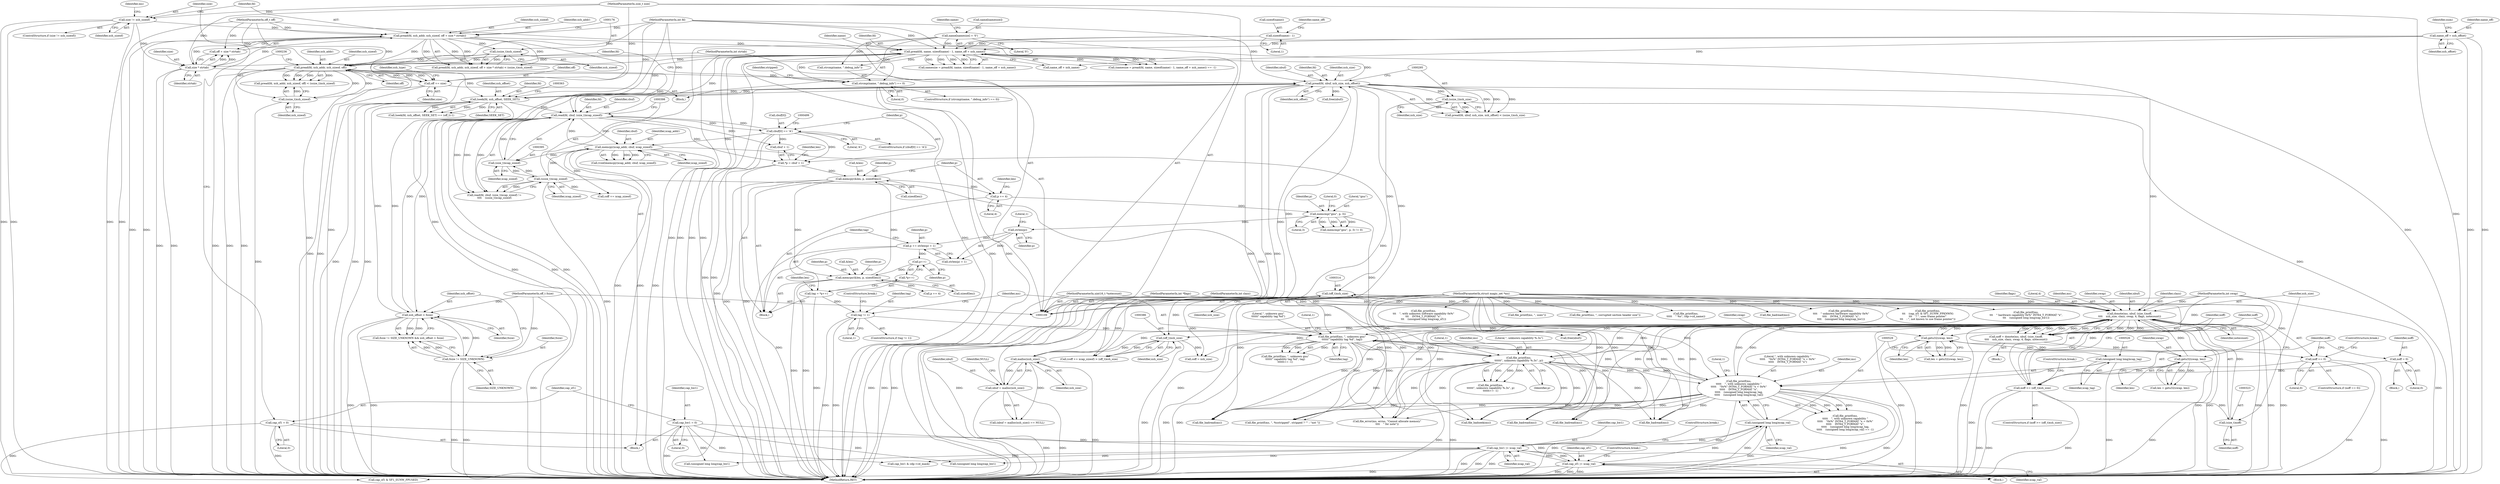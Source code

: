 digraph "0_file_ce90e05774dd77d86cfc8dfa6da57b32816841c4_5@API" {
"1000220" [label="(Call,strcmp(name, \".debug_info\") == 0)"];
"1000214" [label="(Call,name[namesize] = '\0')"];
"1000196" [label="(Call,pread(fd, name, sizeof(name) - 1, name_off + xsh_name))"];
"1000289" [label="(Call,pread(fd, nbuf, xsh_size, xsh_offset))"];
"1000230" [label="(Call,pread(fd, xsh_addr, xsh_sizeof, off))"];
"1000113" [label="(MethodParameterIn,int fd)"];
"1000166" [label="(Call,pread(fd, xsh_addr, xsh_sizeof, off + size * strtab))"];
"1000148" [label="(Call,size != xsh_sizeof)"];
"1000116" [label="(MethodParameterIn,size_t size)"];
"1000114" [label="(MethodParameterIn,off_t off)"];
"1000172" [label="(Call,size * strtab)"];
"1000119" [label="(MethodParameterIn,int strtab)"];
"1000235" [label="(Call,(ssize_t)xsh_sizeof)"];
"1000175" [label="(Call,(ssize_t)xsh_sizeof)"];
"1000244" [label="(Call,off += size)"];
"1000274" [label="(Call,nbuf = malloc(xsh_size))"];
"1000276" [label="(Call,malloc(xsh_size))"];
"1000313" [label="(Call,(off_t)xsh_size)"];
"1000294" [label="(Call,(ssize_t)xsh_size)"];
"1000319" [label="(Call,donote(ms, nbuf, (size_t)noff,\n\t\t\t\t    xsh_size, clazz, swap, 4, flags, notecount))"];
"1000487" [label="(Call,file_printf(ms, \", unknown gnu\"\n\t\t\t\t\t\t\" capability tag %d\", tag))"];
"1000445" [label="(Call,file_printf(ms,\n\t\t\t\t\t\t\", unknown capability %.3s\", p))"];
"1000522" [label="(Call,file_printf(ms,\n\t\t\t\t\t    \", with unknown capability \"\n\t\t\t\t\t    \"0x%\" INT64_T_FORMAT \"x = 0x%\"\n\t\t\t\t\t    INT64_T_FORMAT \"x\",\n\t\t\t\t\t    (unsigned long long)xcap_tag,\n\t\t\t\t\t    (unsigned long long)xcap_val))"];
"1000110" [label="(MethodParameterIn,struct magic_set *ms)"];
"1000525" [label="(Call,(unsigned long long)xcap_tag)"];
"1000528" [label="(Call,(unsigned long long)xcap_val)"];
"1000510" [label="(Call,cap_hw1 |= xcap_val)"];
"1000138" [label="(Call,cap_hw1 = 0)"];
"1000515" [label="(Call,cap_sf1 |= xcap_val)"];
"1000142" [label="(Call,cap_sf1 = 0)"];
"1000437" [label="(Call,memcmp(\"gnu\", p, 3))"];
"1000427" [label="(Call,p += 4)"];
"1000421" [label="(Call,memcpy(&len, p, sizeof(len)))"];
"1000466" [label="(Call,memcpy(&len, p, sizeof(len)))"];
"1000464" [label="(Call,p++)"];
"1000455" [label="(Call,p += strlen(p) + 1)"];
"1000458" [label="(Call,strlen(p))"];
"1000414" [label="(Call,*p = cbuf + 1)"];
"1000407" [label="(Call,cbuf[0] == 'A')"];
"1000391" [label="(Call,read(fd, cbuf, (size_t)xcap_sizeof))"];
"1000358" [label="(Call,lseek(fd, xsh_offset, SEEK_SET))"];
"1000262" [label="(Call,xsh_offset > fsize)"];
"1000259" [label="(Call,fsize != SIZE_UNKNOWN)"];
"1000117" [label="(MethodParameterIn,off_t fsize)"];
"1000500" [label="(Call,memcpy(xcap_addr, cbuf, xcap_sizeof))"];
"1000397" [label="(Call,(ssize_t)xcap_sizeof)"];
"1000394" [label="(Call,(size_t)xcap_sizeof)"];
"1000481" [label="(Call,tag != 1)"];
"1000461" [label="(Call,tag = *p++)"];
"1000322" [label="(Call,(size_t)noff)"];
"1000311" [label="(Call,noff >= (off_t)xsh_size)"];
"1000332" [label="(Call,noff == 0)"];
"1000317" [label="(Call,noff = donote(ms, nbuf, (size_t)noff,\n\t\t\t\t    xsh_size, clazz, swap, 4, flags, notecount))"];
"1000305" [label="(Call,noff = 0)"];
"1000111" [label="(MethodParameterIn,int clazz)"];
"1000477" [label="(Call,getu32(swap, len))"];
"1000432" [label="(Call,getu32(swap, len))"];
"1000112" [label="(MethodParameterIn,int swap)"];
"1000120" [label="(MethodParameterIn,int *flags)"];
"1000121" [label="(MethodParameterIn,uint16_t *notecount)"];
"1000385" [label="(Call,(off_t)xsh_size)"];
"1000199" [label="(Call,sizeof(name) - 1)"];
"1000184" [label="(Call,name_off = xsh_offset)"];
"1000326" [label="(Identifier,clazz)"];
"1000667" [label="(Call,cap_sf1 & SF1_SUNW_FPUSED)"];
"1000274" [label="(Call,nbuf = malloc(xsh_size))"];
"1000382" [label="(Call,coff += xcap_sizeof)"];
"1000391" [label="(Call,read(fd, cbuf, (size_t)xcap_sizeof))"];
"1000482" [label="(Identifier,tag)"];
"1000117" [label="(MethodParameterIn,off_t fsize)"];
"1000401" [label="(Call,file_badread(ms))"];
"1000515" [label="(Call,cap_sf1 |= xcap_val)"];
"1000477" [label="(Call,getu32(swap, len))"];
"1000199" [label="(Call,sizeof(name) - 1)"];
"1000235" [label="(Call,(ssize_t)xsh_sizeof)"];
"1000464" [label="(Call,p++)"];
"1000469" [label="(Identifier,p)"];
"1000114" [label="(MethodParameterIn,off_t off)"];
"1000197" [label="(Identifier,fd)"];
"1000288" [label="(Call,pread(fd, nbuf, xsh_size, xsh_offset) < (ssize_t)xsh_size)"];
"1000298" [label="(Call,file_badread(ms))"];
"1000120" [label="(MethodParameterIn,int *flags)"];
"1000590" [label="(Call,file_printf(ms, \", uses\"))"];
"1000475" [label="(Call,len = getu32(swap, len))"];
"1000506" [label="(Block,)"];
"1000293" [label="(Identifier,xsh_offset)"];
"1000230" [label="(Call,pread(fd, xsh_addr, xsh_sizeof, off))"];
"1000500" [label="(Call,memcpy(xcap_addr, cbuf, xcap_sizeof))"];
"1000191" [label="(Block,)"];
"1000528" [label="(Call,(unsigned long long)xcap_val)"];
"1000487" [label="(Call,file_printf(ms, \", unknown gnu\"\n\t\t\t\t\t\t\" capability tag %d\", tag))"];
"1000492" [label="(Literal,1)"];
"1000470" [label="(Call,sizeof(len))"];
"1000175" [label="(Call,(ssize_t)xsh_sizeof)"];
"1000532" [label="(Literal,1)"];
"1000313" [label="(Call,(off_t)xsh_size)"];
"1000336" [label="(Call,free(nbuf))"];
"1000218" [label="(Literal,'\0')"];
"1000415" [label="(Identifier,p)"];
"1000360" [label="(Identifier,xsh_offset)"];
"1000330" [label="(Identifier,notecount)"];
"1000444" [label="(Call,file_printf(ms,\n\t\t\t\t\t\t\", unknown capability %.3s\", p)\n\t\t\t\t\t\t== -1)"];
"1000139" [label="(Identifier,cap_hw1)"];
"1000122" [label="(Block,)"];
"1000154" [label="(Call,file_printf(ms, \", corrupted section header size\"))"];
"1000436" [label="(Call,memcmp(\"gnu\", p, 3) != 0)"];
"1000309" [label="(Block,)"];
"1000517" [label="(Identifier,xcap_val)"];
"1000188" [label="(Identifier,num)"];
"1000290" [label="(Identifier,fd)"];
"1000615" [label="(Call,file_printf(ms,\n\t\t\t\t\t    \" %s\", cdp->cd_name))"];
"1000361" [label="(Identifier,SEEK_SET)"];
"1000433" [label="(Identifier,swap)"];
"1000116" [label="(MethodParameterIn,size_t size)"];
"1000226" [label="(Identifier,stripped)"];
"1000307" [label="(Literal,0)"];
"1000466" [label="(Call,memcpy(&len, p, sizeof(len)))"];
"1000479" [label="(Identifier,len)"];
"1000437" [label="(Call,memcmp(\"gnu\", p, 3))"];
"1000277" [label="(Identifier,xsh_size)"];
"1000530" [label="(Identifier,xcap_val)"];
"1000502" [label="(Identifier,cbuf)"];
"1000455" [label="(Call,p += strlen(p) + 1)"];
"1000513" [label="(ControlStructure,break;)"];
"1000204" [label="(Identifier,name_off)"];
"1000359" [label="(Identifier,fd)"];
"1000179" [label="(Call,file_badread(ms))"];
"1000461" [label="(Call,tag = *p++)"];
"1000421" [label="(Call,memcpy(&len, p, sizeof(len)))"];
"1000232" [label="(Identifier,xsh_addr)"];
"1000478" [label="(Identifier,swap)"];
"1000498" [label="(Call,(void)memcpy(xcap_addr, cbuf, xcap_sizeof))"];
"1000144" [label="(Literal,0)"];
"1000275" [label="(Identifier,nbuf)"];
"1000174" [label="(Identifier,strtab)"];
"1000640" [label="(Call,(unsigned long long)cap_hw1)"];
"1000311" [label="(Call,noff >= (off_t)xsh_size)"];
"1000319" [label="(Call,donote(ms, nbuf, (size_t)noff,\n\t\t\t\t    xsh_size, clazz, swap, 4, flags, notecount))"];
"1000422" [label="(Call,&len)"];
"1000173" [label="(Identifier,size)"];
"1000432" [label="(Call,getu32(swap, len))"];
"1000428" [label="(Identifier,p)"];
"1000637" [label="(Call,file_printf(ms,\n\t\t\t\t    \" unknown hardware capability 0x%\"\n\t\t\t\t    INT64_T_FORMAT \"x\",\n\t\t\t\t    (unsigned long long)cap_hw1))"];
"1000147" [label="(ControlStructure,if (size != xsh_sizeof))"];
"1000541" [label="(Call,coff = xsh_size)"];
"1000322" [label="(Call,(size_t)noff)"];
"1000483" [label="(Literal,1)"];
"1000150" [label="(Identifier,xsh_sizeof)"];
"1000434" [label="(Identifier,len)"];
"1000459" [label="(Identifier,p)"];
"1000112" [label="(MethodParameterIn,int swap)"];
"1000450" [label="(Literal,1)"];
"1000200" [label="(Call,sizeof(name))"];
"1000550" [label="(Call,file_printf(ms, \", %sstripped\", stripped ? \"\" : \"not \"))"];
"1000165" [label="(Call,pread(fd, xsh_addr, xsh_sizeof, off + size * strtab) < (ssize_t)xsh_sizeof)"];
"1000246" [label="(Identifier,size)"];
"1000607" [label="(Call,cap_hw1 & cdp->cd_mask)"];
"1000224" [label="(Literal,0)"];
"1000231" [label="(Identifier,fd)"];
"1000222" [label="(Identifier,name)"];
"1000172" [label="(Call,size * strtab)"];
"1000481" [label="(Call,tag != 1)"];
"1000259" [label="(Call,fsize != SIZE_UNKNOWN)"];
"1000280" [label="(Call,file_error(ms, errno, \"Cannot allocate memory\"\n\t\t\t\t    \" for note\"))"];
"1000234" [label="(Identifier,off)"];
"1000209" [label="(Call,file_badread(ms))"];
"1000329" [label="(Identifier,flags)"];
"1000357" [label="(Call,lseek(fd, xsh_offset, SEEK_SET) == (off_t)-1)"];
"1000393" [label="(Identifier,cbuf)"];
"1000169" [label="(Identifier,xsh_sizeof)"];
"1000143" [label="(Identifier,cap_sf1)"];
"1000521" [label="(Call,file_printf(ms,\n\t\t\t\t\t    \", with unknown capability \"\n\t\t\t\t\t    \"0x%\" INT64_T_FORMAT \"x = 0x%\"\n\t\t\t\t\t    INT64_T_FORMAT \"x\",\n\t\t\t\t\t    (unsigned long long)xcap_tag,\n\t\t\t\t\t    (unsigned long long)xcap_val) == -1)"];
"1000430" [label="(Call,len = getu32(swap, len))"];
"1000448" [label="(Identifier,p)"];
"1000140" [label="(Literal,0)"];
"1000446" [label="(Identifier,ms)"];
"1000292" [label="(Identifier,xsh_size)"];
"1000488" [label="(Identifier,ms)"];
"1000438" [label="(Literal,\"gnu\")"];
"1000324" [label="(Identifier,noff)"];
"1000497" [label="(ControlStructure,break;)"];
"1000385" [label="(Call,(off_t)xsh_size)"];
"1000184" [label="(Call,name_off = xsh_offset)"];
"1000142" [label="(Call,cap_sf1 = 0)"];
"1000312" [label="(Identifier,noff)"];
"1000463" [label="(Call,*p++)"];
"1000439" [label="(Identifier,p)"];
"1000244" [label="(Call,off += size)"];
"1000486" [label="(Call,file_printf(ms, \", unknown gnu\"\n\t\t\t\t\t\t\" capability tag %d\", tag)\n\t\t\t\t\t\t== -1)"];
"1000392" [label="(Identifier,fd)"];
"1000221" [label="(Call,strcmp(name, \".debug_info\"))"];
"1000315" [label="(Identifier,xsh_size)"];
"1000237" [label="(Identifier,xsh_sizeof)"];
"1000332" [label="(Call,noff == 0)"];
"1000264" [label="(Identifier,fsize)"];
"1000110" [label="(MethodParameterIn,struct magic_set *ms)"];
"1000425" [label="(Call,sizeof(len))"];
"1000166" [label="(Call,pread(fd, xsh_addr, xsh_sizeof, off + size * strtab))"];
"1000325" [label="(Identifier,xsh_size)"];
"1000270" [label="(Block,)"];
"1000113" [label="(MethodParameterIn,int fd)"];
"1000396" [label="(Identifier,xcap_sizeof)"];
"1000193" [label="(Call,(namesize = pread(fd, name, sizeof(name) - 1, name_off + xsh_name)) == -1)"];
"1000276" [label="(Call,malloc(xsh_size))"];
"1000328" [label="(Literal,4)"];
"1000300" [label="(Call,free(nbuf))"];
"1000511" [label="(Identifier,cap_hw1)"];
"1000431" [label="(Identifier,len)"];
"1000516" [label="(Identifier,cap_sf1)"];
"1000407" [label="(Call,cbuf[0] == 'A')"];
"1000411" [label="(Literal,'A')"];
"1000408" [label="(Call,cbuf[0])"];
"1000387" [label="(Identifier,xsh_size)"];
"1000186" [label="(Identifier,xsh_offset)"];
"1000320" [label="(Identifier,ms)"];
"1000457" [label="(Call,strlen(p) + 1)"];
"1000406" [label="(ControlStructure,if (cbuf[0] == 'A'))"];
"1000263" [label="(Identifier,xsh_offset)"];
"1000510" [label="(Call,cap_hw1 |= xcap_val)"];
"1000489" [label="(Literal,\", unknown gnu\"\n\t\t\t\t\t\t\" capability tag %d\")"];
"1000294" [label="(Call,(ssize_t)xsh_size)"];
"1000335" [label="(ControlStructure,break;)"];
"1000198" [label="(Identifier,name)"];
"1000239" [label="(Call,file_badread(ms))"];
"1000310" [label="(ControlStructure,if (noff >= (off_t)xsh_size))"];
"1000334" [label="(Literal,0)"];
"1000317" [label="(Call,noff = donote(ms, nbuf, (size_t)noff,\n\t\t\t\t    xsh_size, clazz, swap, 4, flags, notecount))"];
"1000673" [label="(Call,file_printf(ms,\n\t\t\t    (cap_sf1 & SF1_SUNW_FPKNWN)\n\t\t\t    ? \", uses frame pointer\"\n\t\t\t    : \", not known to use frame pointer\"))"];
"1000214" [label="(Call,name[namesize] = '\0')"];
"1000501" [label="(Identifier,xcap_addr)"];
"1000185" [label="(Identifier,name_off)"];
"1000203" [label="(Call,name_off + xsh_name)"];
"1000177" [label="(Identifier,xsh_sizeof)"];
"1000233" [label="(Identifier,xsh_sizeof)"];
"1000296" [label="(Identifier,xsh_size)"];
"1000706" [label="(MethodReturn,RET)"];
"1000155" [label="(Identifier,ms)"];
"1000462" [label="(Identifier,tag)"];
"1000423" [label="(Identifier,len)"];
"1000397" [label="(Call,(ssize_t)xcap_sizeof)"];
"1000248" [label="(Identifier,xsh_type)"];
"1000429" [label="(Literal,4)"];
"1000460" [label="(Literal,1)"];
"1000316" [label="(ControlStructure,break;)"];
"1000202" [label="(Literal,1)"];
"1000468" [label="(Identifier,len)"];
"1000399" [label="(Identifier,xcap_sizeof)"];
"1000305" [label="(Call,noff = 0)"];
"1000327" [label="(Identifier,swap)"];
"1000503" [label="(Identifier,xcap_sizeof)"];
"1000456" [label="(Identifier,p)"];
"1000111" [label="(MethodParameterIn,int clazz)"];
"1000220" [label="(Call,strcmp(name, \".debug_info\") == 0)"];
"1000138" [label="(Call,cap_hw1 = 0)"];
"1000219" [label="(ControlStructure,if (strcmp(name, \".debug_info\") == 0))"];
"1000652" [label="(Call,file_printf(ms,\n\t\t\t    \" hardware capability 0x%\" INT64_T_FORMAT \"x\",\n\t\t\t    (unsigned long long)cap_hw1))"];
"1000655" [label="(Call,(unsigned long long)cap_hw1)"];
"1000170" [label="(Call,off + size * strtab)"];
"1000394" [label="(Call,(size_t)xcap_sizeof)"];
"1000291" [label="(Identifier,nbuf)"];
"1000465" [label="(Identifier,p)"];
"1000278" [label="(Identifier,NULL)"];
"1000167" [label="(Identifier,fd)"];
"1000333" [label="(Identifier,noff)"];
"1000447" [label="(Literal,\", unknown capability %.3s\")"];
"1000525" [label="(Call,(unsigned long long)xcap_tag)"];
"1000194" [label="(Call,namesize = pread(fd, name, sizeof(name) - 1, name_off + xsh_name))"];
"1000196" [label="(Call,pread(fd, name, sizeof(name) - 1, name_off + xsh_name))"];
"1000693" [label="(Call,file_printf(ms,\n\t\t\t    \", with unknown software capability 0x%\"\n\t\t\t    INT64_T_FORMAT \"x\",\n\t\t\t    (unsigned long long)cap_sf1))"];
"1000119" [label="(MethodParameterIn,int strtab)"];
"1000512" [label="(Identifier,xcap_val)"];
"1000440" [label="(Literal,3)"];
"1000258" [label="(Call,fsize != SIZE_UNKNOWN && xsh_offset > fsize)"];
"1000527" [label="(Identifier,xcap_tag)"];
"1000480" [label="(ControlStructure,if (tag != 1))"];
"1000424" [label="(Identifier,p)"];
"1000427" [label="(Call,p += 4)"];
"1000260" [label="(Identifier,fsize)"];
"1000262" [label="(Call,xsh_offset > fsize)"];
"1000168" [label="(Identifier,xsh_addr)"];
"1000522" [label="(Call,file_printf(ms,\n\t\t\t\t\t    \", with unknown capability \"\n\t\t\t\t\t    \"0x%\" INT64_T_FORMAT \"x = 0x%\"\n\t\t\t\t\t    INT64_T_FORMAT \"x\",\n\t\t\t\t\t    (unsigned long long)xcap_tag,\n\t\t\t\t\t    (unsigned long long)xcap_val))"];
"1000441" [label="(Literal,0)"];
"1000390" [label="(Call,read(fd, cbuf, (size_t)xcap_sizeof) !=\n\t\t\t\t    (ssize_t)xcap_sizeof)"];
"1000318" [label="(Identifier,noff)"];
"1000306" [label="(Identifier,noff)"];
"1000367" [label="(Call,file_badseek(ms))"];
"1000149" [label="(Identifier,size)"];
"1000524" [label="(Literal,\", with unknown capability \"\n\t\t\t\t\t    \"0x%\" INT64_T_FORMAT \"x = 0x%\"\n\t\t\t\t\t    INT64_T_FORMAT \"x\")"];
"1000467" [label="(Call,&len)"];
"1000273" [label="(Call,(nbuf = malloc(xsh_size)) == NULL)"];
"1000289" [label="(Call,pread(fd, nbuf, xsh_size, xsh_offset))"];
"1000358" [label="(Call,lseek(fd, xsh_offset, SEEK_SET))"];
"1000445" [label="(Call,file_printf(ms,\n\t\t\t\t\t\t\", unknown capability %.3s\", p))"];
"1000458" [label="(Call,strlen(p))"];
"1000414" [label="(Call,*p = cbuf + 1)"];
"1000472" [label="(Call,p += 4)"];
"1000321" [label="(Identifier,nbuf)"];
"1000261" [label="(Identifier,SIZE_UNKNOWN)"];
"1000245" [label="(Identifier,off)"];
"1000381" [label="(Call,(coff += xcap_sizeof) > (off_t)xsh_size)"];
"1000518" [label="(ControlStructure,break;)"];
"1000148" [label="(Call,size != xsh_sizeof)"];
"1000523" [label="(Identifier,ms)"];
"1000331" [label="(ControlStructure,if (noff == 0))"];
"1000473" [label="(Identifier,p)"];
"1000412" [label="(Block,)"];
"1000416" [label="(Call,cbuf + 1)"];
"1000215" [label="(Call,name[namesize])"];
"1000229" [label="(Call,pread(fd, xsh_addr, xsh_sizeof, off) < (ssize_t)xsh_sizeof)"];
"1000490" [label="(Identifier,tag)"];
"1000121" [label="(MethodParameterIn,uint16_t *notecount)"];
"1000220" -> "1000219"  [label="AST: "];
"1000220" -> "1000224"  [label="CFG: "];
"1000221" -> "1000220"  [label="AST: "];
"1000224" -> "1000220"  [label="AST: "];
"1000226" -> "1000220"  [label="CFG: "];
"1000231" -> "1000220"  [label="CFG: "];
"1000220" -> "1000706"  [label="DDG: "];
"1000220" -> "1000706"  [label="DDG: "];
"1000214" -> "1000220"  [label="DDG: "];
"1000196" -> "1000220"  [label="DDG: "];
"1000214" -> "1000191"  [label="AST: "];
"1000214" -> "1000218"  [label="CFG: "];
"1000215" -> "1000214"  [label="AST: "];
"1000218" -> "1000214"  [label="AST: "];
"1000222" -> "1000214"  [label="CFG: "];
"1000214" -> "1000706"  [label="DDG: "];
"1000214" -> "1000196"  [label="DDG: "];
"1000214" -> "1000221"  [label="DDG: "];
"1000196" -> "1000194"  [label="AST: "];
"1000196" -> "1000203"  [label="CFG: "];
"1000197" -> "1000196"  [label="AST: "];
"1000198" -> "1000196"  [label="AST: "];
"1000199" -> "1000196"  [label="AST: "];
"1000203" -> "1000196"  [label="AST: "];
"1000194" -> "1000196"  [label="CFG: "];
"1000196" -> "1000706"  [label="DDG: "];
"1000196" -> "1000706"  [label="DDG: "];
"1000196" -> "1000706"  [label="DDG: "];
"1000196" -> "1000706"  [label="DDG: "];
"1000196" -> "1000193"  [label="DDG: "];
"1000196" -> "1000193"  [label="DDG: "];
"1000196" -> "1000193"  [label="DDG: "];
"1000196" -> "1000193"  [label="DDG: "];
"1000196" -> "1000194"  [label="DDG: "];
"1000196" -> "1000194"  [label="DDG: "];
"1000196" -> "1000194"  [label="DDG: "];
"1000196" -> "1000194"  [label="DDG: "];
"1000289" -> "1000196"  [label="DDG: "];
"1000391" -> "1000196"  [label="DDG: "];
"1000166" -> "1000196"  [label="DDG: "];
"1000230" -> "1000196"  [label="DDG: "];
"1000358" -> "1000196"  [label="DDG: "];
"1000113" -> "1000196"  [label="DDG: "];
"1000199" -> "1000196"  [label="DDG: "];
"1000184" -> "1000196"  [label="DDG: "];
"1000196" -> "1000221"  [label="DDG: "];
"1000196" -> "1000230"  [label="DDG: "];
"1000289" -> "1000288"  [label="AST: "];
"1000289" -> "1000293"  [label="CFG: "];
"1000290" -> "1000289"  [label="AST: "];
"1000291" -> "1000289"  [label="AST: "];
"1000292" -> "1000289"  [label="AST: "];
"1000293" -> "1000289"  [label="AST: "];
"1000295" -> "1000289"  [label="CFG: "];
"1000289" -> "1000706"  [label="DDG: "];
"1000289" -> "1000706"  [label="DDG: "];
"1000289" -> "1000706"  [label="DDG: "];
"1000289" -> "1000262"  [label="DDG: "];
"1000289" -> "1000288"  [label="DDG: "];
"1000289" -> "1000288"  [label="DDG: "];
"1000289" -> "1000288"  [label="DDG: "];
"1000289" -> "1000288"  [label="DDG: "];
"1000230" -> "1000289"  [label="DDG: "];
"1000113" -> "1000289"  [label="DDG: "];
"1000274" -> "1000289"  [label="DDG: "];
"1000276" -> "1000289"  [label="DDG: "];
"1000262" -> "1000289"  [label="DDG: "];
"1000358" -> "1000289"  [label="DDG: "];
"1000289" -> "1000294"  [label="DDG: "];
"1000289" -> "1000300"  [label="DDG: "];
"1000289" -> "1000319"  [label="DDG: "];
"1000289" -> "1000336"  [label="DDG: "];
"1000289" -> "1000358"  [label="DDG: "];
"1000230" -> "1000229"  [label="AST: "];
"1000230" -> "1000234"  [label="CFG: "];
"1000231" -> "1000230"  [label="AST: "];
"1000232" -> "1000230"  [label="AST: "];
"1000233" -> "1000230"  [label="AST: "];
"1000234" -> "1000230"  [label="AST: "];
"1000236" -> "1000230"  [label="CFG: "];
"1000230" -> "1000706"  [label="DDG: "];
"1000230" -> "1000706"  [label="DDG: "];
"1000230" -> "1000706"  [label="DDG: "];
"1000230" -> "1000229"  [label="DDG: "];
"1000230" -> "1000229"  [label="DDG: "];
"1000230" -> "1000229"  [label="DDG: "];
"1000230" -> "1000229"  [label="DDG: "];
"1000113" -> "1000230"  [label="DDG: "];
"1000166" -> "1000230"  [label="DDG: "];
"1000235" -> "1000230"  [label="DDG: "];
"1000175" -> "1000230"  [label="DDG: "];
"1000244" -> "1000230"  [label="DDG: "];
"1000114" -> "1000230"  [label="DDG: "];
"1000230" -> "1000235"  [label="DDG: "];
"1000230" -> "1000244"  [label="DDG: "];
"1000230" -> "1000358"  [label="DDG: "];
"1000230" -> "1000391"  [label="DDG: "];
"1000113" -> "1000109"  [label="AST: "];
"1000113" -> "1000706"  [label="DDG: "];
"1000113" -> "1000166"  [label="DDG: "];
"1000113" -> "1000358"  [label="DDG: "];
"1000113" -> "1000391"  [label="DDG: "];
"1000166" -> "1000165"  [label="AST: "];
"1000166" -> "1000170"  [label="CFG: "];
"1000167" -> "1000166"  [label="AST: "];
"1000168" -> "1000166"  [label="AST: "];
"1000169" -> "1000166"  [label="AST: "];
"1000170" -> "1000166"  [label="AST: "];
"1000176" -> "1000166"  [label="CFG: "];
"1000166" -> "1000706"  [label="DDG: "];
"1000166" -> "1000706"  [label="DDG: "];
"1000166" -> "1000706"  [label="DDG: "];
"1000166" -> "1000165"  [label="DDG: "];
"1000166" -> "1000165"  [label="DDG: "];
"1000166" -> "1000165"  [label="DDG: "];
"1000166" -> "1000165"  [label="DDG: "];
"1000148" -> "1000166"  [label="DDG: "];
"1000114" -> "1000166"  [label="DDG: "];
"1000172" -> "1000166"  [label="DDG: "];
"1000172" -> "1000166"  [label="DDG: "];
"1000166" -> "1000175"  [label="DDG: "];
"1000148" -> "1000147"  [label="AST: "];
"1000148" -> "1000150"  [label="CFG: "];
"1000149" -> "1000148"  [label="AST: "];
"1000150" -> "1000148"  [label="AST: "];
"1000155" -> "1000148"  [label="CFG: "];
"1000167" -> "1000148"  [label="CFG: "];
"1000148" -> "1000706"  [label="DDG: "];
"1000148" -> "1000706"  [label="DDG: "];
"1000148" -> "1000706"  [label="DDG: "];
"1000116" -> "1000148"  [label="DDG: "];
"1000148" -> "1000172"  [label="DDG: "];
"1000116" -> "1000109"  [label="AST: "];
"1000116" -> "1000706"  [label="DDG: "];
"1000116" -> "1000172"  [label="DDG: "];
"1000116" -> "1000244"  [label="DDG: "];
"1000114" -> "1000109"  [label="AST: "];
"1000114" -> "1000706"  [label="DDG: "];
"1000114" -> "1000170"  [label="DDG: "];
"1000114" -> "1000244"  [label="DDG: "];
"1000172" -> "1000170"  [label="AST: "];
"1000172" -> "1000174"  [label="CFG: "];
"1000173" -> "1000172"  [label="AST: "];
"1000174" -> "1000172"  [label="AST: "];
"1000170" -> "1000172"  [label="CFG: "];
"1000172" -> "1000706"  [label="DDG: "];
"1000172" -> "1000706"  [label="DDG: "];
"1000172" -> "1000170"  [label="DDG: "];
"1000172" -> "1000170"  [label="DDG: "];
"1000119" -> "1000172"  [label="DDG: "];
"1000172" -> "1000244"  [label="DDG: "];
"1000119" -> "1000109"  [label="AST: "];
"1000119" -> "1000706"  [label="DDG: "];
"1000235" -> "1000229"  [label="AST: "];
"1000235" -> "1000237"  [label="CFG: "];
"1000236" -> "1000235"  [label="AST: "];
"1000237" -> "1000235"  [label="AST: "];
"1000229" -> "1000235"  [label="CFG: "];
"1000235" -> "1000706"  [label="DDG: "];
"1000235" -> "1000229"  [label="DDG: "];
"1000175" -> "1000165"  [label="AST: "];
"1000175" -> "1000177"  [label="CFG: "];
"1000176" -> "1000175"  [label="AST: "];
"1000177" -> "1000175"  [label="AST: "];
"1000165" -> "1000175"  [label="CFG: "];
"1000175" -> "1000706"  [label="DDG: "];
"1000175" -> "1000165"  [label="DDG: "];
"1000244" -> "1000191"  [label="AST: "];
"1000244" -> "1000246"  [label="CFG: "];
"1000245" -> "1000244"  [label="AST: "];
"1000246" -> "1000244"  [label="AST: "];
"1000248" -> "1000244"  [label="CFG: "];
"1000244" -> "1000706"  [label="DDG: "];
"1000244" -> "1000706"  [label="DDG: "];
"1000274" -> "1000273"  [label="AST: "];
"1000274" -> "1000276"  [label="CFG: "];
"1000275" -> "1000274"  [label="AST: "];
"1000276" -> "1000274"  [label="AST: "];
"1000278" -> "1000274"  [label="CFG: "];
"1000274" -> "1000706"  [label="DDG: "];
"1000274" -> "1000706"  [label="DDG: "];
"1000274" -> "1000273"  [label="DDG: "];
"1000276" -> "1000274"  [label="DDG: "];
"1000276" -> "1000277"  [label="CFG: "];
"1000277" -> "1000276"  [label="AST: "];
"1000276" -> "1000706"  [label="DDG: "];
"1000276" -> "1000273"  [label="DDG: "];
"1000313" -> "1000276"  [label="DDG: "];
"1000385" -> "1000276"  [label="DDG: "];
"1000319" -> "1000276"  [label="DDG: "];
"1000313" -> "1000311"  [label="AST: "];
"1000313" -> "1000315"  [label="CFG: "];
"1000314" -> "1000313"  [label="AST: "];
"1000315" -> "1000313"  [label="AST: "];
"1000311" -> "1000313"  [label="CFG: "];
"1000313" -> "1000706"  [label="DDG: "];
"1000313" -> "1000311"  [label="DDG: "];
"1000294" -> "1000313"  [label="DDG: "];
"1000319" -> "1000313"  [label="DDG: "];
"1000313" -> "1000319"  [label="DDG: "];
"1000313" -> "1000385"  [label="DDG: "];
"1000313" -> "1000541"  [label="DDG: "];
"1000294" -> "1000288"  [label="AST: "];
"1000294" -> "1000296"  [label="CFG: "];
"1000295" -> "1000294"  [label="AST: "];
"1000296" -> "1000294"  [label="AST: "];
"1000288" -> "1000294"  [label="CFG: "];
"1000294" -> "1000706"  [label="DDG: "];
"1000294" -> "1000288"  [label="DDG: "];
"1000319" -> "1000317"  [label="AST: "];
"1000319" -> "1000330"  [label="CFG: "];
"1000320" -> "1000319"  [label="AST: "];
"1000321" -> "1000319"  [label="AST: "];
"1000322" -> "1000319"  [label="AST: "];
"1000325" -> "1000319"  [label="AST: "];
"1000326" -> "1000319"  [label="AST: "];
"1000327" -> "1000319"  [label="AST: "];
"1000328" -> "1000319"  [label="AST: "];
"1000329" -> "1000319"  [label="AST: "];
"1000330" -> "1000319"  [label="AST: "];
"1000317" -> "1000319"  [label="CFG: "];
"1000319" -> "1000706"  [label="DDG: "];
"1000319" -> "1000706"  [label="DDG: "];
"1000319" -> "1000706"  [label="DDG: "];
"1000319" -> "1000706"  [label="DDG: "];
"1000319" -> "1000706"  [label="DDG: "];
"1000319" -> "1000706"  [label="DDG: "];
"1000319" -> "1000706"  [label="DDG: "];
"1000319" -> "1000209"  [label="DDG: "];
"1000319" -> "1000239"  [label="DDG: "];
"1000319" -> "1000280"  [label="DDG: "];
"1000319" -> "1000298"  [label="DDG: "];
"1000319" -> "1000317"  [label="DDG: "];
"1000319" -> "1000317"  [label="DDG: "];
"1000319" -> "1000317"  [label="DDG: "];
"1000319" -> "1000317"  [label="DDG: "];
"1000319" -> "1000317"  [label="DDG: "];
"1000319" -> "1000317"  [label="DDG: "];
"1000319" -> "1000317"  [label="DDG: "];
"1000319" -> "1000317"  [label="DDG: "];
"1000319" -> "1000317"  [label="DDG: "];
"1000487" -> "1000319"  [label="DDG: "];
"1000445" -> "1000319"  [label="DDG: "];
"1000522" -> "1000319"  [label="DDG: "];
"1000110" -> "1000319"  [label="DDG: "];
"1000322" -> "1000319"  [label="DDG: "];
"1000111" -> "1000319"  [label="DDG: "];
"1000477" -> "1000319"  [label="DDG: "];
"1000432" -> "1000319"  [label="DDG: "];
"1000112" -> "1000319"  [label="DDG: "];
"1000120" -> "1000319"  [label="DDG: "];
"1000121" -> "1000319"  [label="DDG: "];
"1000319" -> "1000336"  [label="DDG: "];
"1000319" -> "1000367"  [label="DDG: "];
"1000319" -> "1000385"  [label="DDG: "];
"1000319" -> "1000401"  [label="DDG: "];
"1000319" -> "1000432"  [label="DDG: "];
"1000319" -> "1000445"  [label="DDG: "];
"1000319" -> "1000487"  [label="DDG: "];
"1000319" -> "1000522"  [label="DDG: "];
"1000319" -> "1000541"  [label="DDG: "];
"1000319" -> "1000550"  [label="DDG: "];
"1000487" -> "1000486"  [label="AST: "];
"1000487" -> "1000490"  [label="CFG: "];
"1000488" -> "1000487"  [label="AST: "];
"1000489" -> "1000487"  [label="AST: "];
"1000490" -> "1000487"  [label="AST: "];
"1000492" -> "1000487"  [label="CFG: "];
"1000487" -> "1000706"  [label="DDG: "];
"1000487" -> "1000706"  [label="DDG: "];
"1000487" -> "1000209"  [label="DDG: "];
"1000487" -> "1000239"  [label="DDG: "];
"1000487" -> "1000280"  [label="DDG: "];
"1000487" -> "1000298"  [label="DDG: "];
"1000487" -> "1000367"  [label="DDG: "];
"1000487" -> "1000401"  [label="DDG: "];
"1000487" -> "1000445"  [label="DDG: "];
"1000487" -> "1000486"  [label="DDG: "];
"1000487" -> "1000486"  [label="DDG: "];
"1000487" -> "1000486"  [label="DDG: "];
"1000445" -> "1000487"  [label="DDG: "];
"1000522" -> "1000487"  [label="DDG: "];
"1000110" -> "1000487"  [label="DDG: "];
"1000481" -> "1000487"  [label="DDG: "];
"1000487" -> "1000522"  [label="DDG: "];
"1000487" -> "1000550"  [label="DDG: "];
"1000445" -> "1000444"  [label="AST: "];
"1000445" -> "1000448"  [label="CFG: "];
"1000446" -> "1000445"  [label="AST: "];
"1000447" -> "1000445"  [label="AST: "];
"1000448" -> "1000445"  [label="AST: "];
"1000450" -> "1000445"  [label="CFG: "];
"1000445" -> "1000706"  [label="DDG: "];
"1000445" -> "1000706"  [label="DDG: "];
"1000445" -> "1000209"  [label="DDG: "];
"1000445" -> "1000239"  [label="DDG: "];
"1000445" -> "1000280"  [label="DDG: "];
"1000445" -> "1000298"  [label="DDG: "];
"1000445" -> "1000367"  [label="DDG: "];
"1000445" -> "1000401"  [label="DDG: "];
"1000445" -> "1000444"  [label="DDG: "];
"1000445" -> "1000444"  [label="DDG: "];
"1000445" -> "1000444"  [label="DDG: "];
"1000522" -> "1000445"  [label="DDG: "];
"1000110" -> "1000445"  [label="DDG: "];
"1000437" -> "1000445"  [label="DDG: "];
"1000445" -> "1000522"  [label="DDG: "];
"1000445" -> "1000550"  [label="DDG: "];
"1000522" -> "1000521"  [label="AST: "];
"1000522" -> "1000528"  [label="CFG: "];
"1000523" -> "1000522"  [label="AST: "];
"1000524" -> "1000522"  [label="AST: "];
"1000525" -> "1000522"  [label="AST: "];
"1000528" -> "1000522"  [label="AST: "];
"1000532" -> "1000522"  [label="CFG: "];
"1000522" -> "1000706"  [label="DDG: "];
"1000522" -> "1000706"  [label="DDG: "];
"1000522" -> "1000706"  [label="DDG: "];
"1000522" -> "1000209"  [label="DDG: "];
"1000522" -> "1000239"  [label="DDG: "];
"1000522" -> "1000280"  [label="DDG: "];
"1000522" -> "1000298"  [label="DDG: "];
"1000522" -> "1000367"  [label="DDG: "];
"1000522" -> "1000401"  [label="DDG: "];
"1000522" -> "1000521"  [label="DDG: "];
"1000522" -> "1000521"  [label="DDG: "];
"1000522" -> "1000521"  [label="DDG: "];
"1000522" -> "1000521"  [label="DDG: "];
"1000110" -> "1000522"  [label="DDG: "];
"1000525" -> "1000522"  [label="DDG: "];
"1000528" -> "1000522"  [label="DDG: "];
"1000522" -> "1000550"  [label="DDG: "];
"1000110" -> "1000109"  [label="AST: "];
"1000110" -> "1000706"  [label="DDG: "];
"1000110" -> "1000154"  [label="DDG: "];
"1000110" -> "1000179"  [label="DDG: "];
"1000110" -> "1000209"  [label="DDG: "];
"1000110" -> "1000239"  [label="DDG: "];
"1000110" -> "1000280"  [label="DDG: "];
"1000110" -> "1000298"  [label="DDG: "];
"1000110" -> "1000367"  [label="DDG: "];
"1000110" -> "1000401"  [label="DDG: "];
"1000110" -> "1000550"  [label="DDG: "];
"1000110" -> "1000590"  [label="DDG: "];
"1000110" -> "1000615"  [label="DDG: "];
"1000110" -> "1000637"  [label="DDG: "];
"1000110" -> "1000652"  [label="DDG: "];
"1000110" -> "1000673"  [label="DDG: "];
"1000110" -> "1000693"  [label="DDG: "];
"1000525" -> "1000527"  [label="CFG: "];
"1000526" -> "1000525"  [label="AST: "];
"1000527" -> "1000525"  [label="AST: "];
"1000529" -> "1000525"  [label="CFG: "];
"1000525" -> "1000706"  [label="DDG: "];
"1000528" -> "1000530"  [label="CFG: "];
"1000529" -> "1000528"  [label="AST: "];
"1000530" -> "1000528"  [label="AST: "];
"1000528" -> "1000706"  [label="DDG: "];
"1000528" -> "1000510"  [label="DDG: "];
"1000528" -> "1000515"  [label="DDG: "];
"1000510" -> "1000528"  [label="DDG: "];
"1000515" -> "1000528"  [label="DDG: "];
"1000510" -> "1000506"  [label="AST: "];
"1000510" -> "1000512"  [label="CFG: "];
"1000511" -> "1000510"  [label="AST: "];
"1000512" -> "1000510"  [label="AST: "];
"1000513" -> "1000510"  [label="CFG: "];
"1000510" -> "1000706"  [label="DDG: "];
"1000510" -> "1000706"  [label="DDG: "];
"1000510" -> "1000706"  [label="DDG: "];
"1000138" -> "1000510"  [label="DDG: "];
"1000515" -> "1000510"  [label="DDG: "];
"1000510" -> "1000515"  [label="DDG: "];
"1000510" -> "1000607"  [label="DDG: "];
"1000510" -> "1000640"  [label="DDG: "];
"1000510" -> "1000655"  [label="DDG: "];
"1000138" -> "1000122"  [label="AST: "];
"1000138" -> "1000140"  [label="CFG: "];
"1000139" -> "1000138"  [label="AST: "];
"1000140" -> "1000138"  [label="AST: "];
"1000143" -> "1000138"  [label="CFG: "];
"1000138" -> "1000706"  [label="DDG: "];
"1000138" -> "1000607"  [label="DDG: "];
"1000138" -> "1000640"  [label="DDG: "];
"1000138" -> "1000655"  [label="DDG: "];
"1000515" -> "1000506"  [label="AST: "];
"1000515" -> "1000517"  [label="CFG: "];
"1000516" -> "1000515"  [label="AST: "];
"1000517" -> "1000515"  [label="AST: "];
"1000518" -> "1000515"  [label="CFG: "];
"1000515" -> "1000706"  [label="DDG: "];
"1000515" -> "1000706"  [label="DDG: "];
"1000515" -> "1000706"  [label="DDG: "];
"1000142" -> "1000515"  [label="DDG: "];
"1000515" -> "1000667"  [label="DDG: "];
"1000142" -> "1000122"  [label="AST: "];
"1000142" -> "1000144"  [label="CFG: "];
"1000143" -> "1000142"  [label="AST: "];
"1000144" -> "1000142"  [label="AST: "];
"1000149" -> "1000142"  [label="CFG: "];
"1000142" -> "1000706"  [label="DDG: "];
"1000142" -> "1000667"  [label="DDG: "];
"1000437" -> "1000436"  [label="AST: "];
"1000437" -> "1000440"  [label="CFG: "];
"1000438" -> "1000437"  [label="AST: "];
"1000439" -> "1000437"  [label="AST: "];
"1000440" -> "1000437"  [label="AST: "];
"1000441" -> "1000437"  [label="CFG: "];
"1000437" -> "1000436"  [label="DDG: "];
"1000437" -> "1000436"  [label="DDG: "];
"1000437" -> "1000436"  [label="DDG: "];
"1000427" -> "1000437"  [label="DDG: "];
"1000437" -> "1000458"  [label="DDG: "];
"1000427" -> "1000412"  [label="AST: "];
"1000427" -> "1000429"  [label="CFG: "];
"1000428" -> "1000427"  [label="AST: "];
"1000429" -> "1000427"  [label="AST: "];
"1000431" -> "1000427"  [label="CFG: "];
"1000421" -> "1000427"  [label="DDG: "];
"1000421" -> "1000412"  [label="AST: "];
"1000421" -> "1000425"  [label="CFG: "];
"1000422" -> "1000421"  [label="AST: "];
"1000424" -> "1000421"  [label="AST: "];
"1000425" -> "1000421"  [label="AST: "];
"1000428" -> "1000421"  [label="CFG: "];
"1000421" -> "1000706"  [label="DDG: "];
"1000421" -> "1000706"  [label="DDG: "];
"1000466" -> "1000421"  [label="DDG: "];
"1000414" -> "1000421"  [label="DDG: "];
"1000421" -> "1000466"  [label="DDG: "];
"1000466" -> "1000412"  [label="AST: "];
"1000466" -> "1000470"  [label="CFG: "];
"1000467" -> "1000466"  [label="AST: "];
"1000469" -> "1000466"  [label="AST: "];
"1000470" -> "1000466"  [label="AST: "];
"1000473" -> "1000466"  [label="CFG: "];
"1000466" -> "1000706"  [label="DDG: "];
"1000466" -> "1000706"  [label="DDG: "];
"1000464" -> "1000466"  [label="DDG: "];
"1000466" -> "1000472"  [label="DDG: "];
"1000464" -> "1000463"  [label="AST: "];
"1000464" -> "1000465"  [label="CFG: "];
"1000465" -> "1000464"  [label="AST: "];
"1000463" -> "1000464"  [label="CFG: "];
"1000455" -> "1000464"  [label="DDG: "];
"1000455" -> "1000412"  [label="AST: "];
"1000455" -> "1000457"  [label="CFG: "];
"1000456" -> "1000455"  [label="AST: "];
"1000457" -> "1000455"  [label="AST: "];
"1000462" -> "1000455"  [label="CFG: "];
"1000455" -> "1000706"  [label="DDG: "];
"1000458" -> "1000455"  [label="DDG: "];
"1000458" -> "1000457"  [label="AST: "];
"1000458" -> "1000459"  [label="CFG: "];
"1000459" -> "1000458"  [label="AST: "];
"1000460" -> "1000458"  [label="CFG: "];
"1000458" -> "1000457"  [label="DDG: "];
"1000414" -> "1000412"  [label="AST: "];
"1000414" -> "1000416"  [label="CFG: "];
"1000415" -> "1000414"  [label="AST: "];
"1000416" -> "1000414"  [label="AST: "];
"1000423" -> "1000414"  [label="CFG: "];
"1000414" -> "1000706"  [label="DDG: "];
"1000407" -> "1000414"  [label="DDG: "];
"1000391" -> "1000414"  [label="DDG: "];
"1000407" -> "1000406"  [label="AST: "];
"1000407" -> "1000411"  [label="CFG: "];
"1000408" -> "1000407"  [label="AST: "];
"1000411" -> "1000407"  [label="AST: "];
"1000415" -> "1000407"  [label="CFG: "];
"1000499" -> "1000407"  [label="CFG: "];
"1000407" -> "1000706"  [label="DDG: "];
"1000407" -> "1000706"  [label="DDG: "];
"1000407" -> "1000391"  [label="DDG: "];
"1000391" -> "1000407"  [label="DDG: "];
"1000407" -> "1000416"  [label="DDG: "];
"1000407" -> "1000500"  [label="DDG: "];
"1000391" -> "1000390"  [label="AST: "];
"1000391" -> "1000394"  [label="CFG: "];
"1000392" -> "1000391"  [label="AST: "];
"1000393" -> "1000391"  [label="AST: "];
"1000394" -> "1000391"  [label="AST: "];
"1000398" -> "1000391"  [label="CFG: "];
"1000391" -> "1000706"  [label="DDG: "];
"1000391" -> "1000706"  [label="DDG: "];
"1000391" -> "1000706"  [label="DDG: "];
"1000391" -> "1000390"  [label="DDG: "];
"1000391" -> "1000390"  [label="DDG: "];
"1000391" -> "1000390"  [label="DDG: "];
"1000358" -> "1000391"  [label="DDG: "];
"1000500" -> "1000391"  [label="DDG: "];
"1000394" -> "1000391"  [label="DDG: "];
"1000391" -> "1000416"  [label="DDG: "];
"1000391" -> "1000500"  [label="DDG: "];
"1000358" -> "1000357"  [label="AST: "];
"1000358" -> "1000361"  [label="CFG: "];
"1000359" -> "1000358"  [label="AST: "];
"1000360" -> "1000358"  [label="AST: "];
"1000361" -> "1000358"  [label="AST: "];
"1000363" -> "1000358"  [label="CFG: "];
"1000358" -> "1000706"  [label="DDG: "];
"1000358" -> "1000706"  [label="DDG: "];
"1000358" -> "1000706"  [label="DDG: "];
"1000358" -> "1000262"  [label="DDG: "];
"1000358" -> "1000357"  [label="DDG: "];
"1000358" -> "1000357"  [label="DDG: "];
"1000358" -> "1000357"  [label="DDG: "];
"1000262" -> "1000358"  [label="DDG: "];
"1000262" -> "1000258"  [label="AST: "];
"1000262" -> "1000264"  [label="CFG: "];
"1000263" -> "1000262"  [label="AST: "];
"1000264" -> "1000262"  [label="AST: "];
"1000258" -> "1000262"  [label="CFG: "];
"1000262" -> "1000706"  [label="DDG: "];
"1000262" -> "1000706"  [label="DDG: "];
"1000262" -> "1000259"  [label="DDG: "];
"1000262" -> "1000258"  [label="DDG: "];
"1000262" -> "1000258"  [label="DDG: "];
"1000259" -> "1000262"  [label="DDG: "];
"1000117" -> "1000262"  [label="DDG: "];
"1000259" -> "1000258"  [label="AST: "];
"1000259" -> "1000261"  [label="CFG: "];
"1000260" -> "1000259"  [label="AST: "];
"1000261" -> "1000259"  [label="AST: "];
"1000263" -> "1000259"  [label="CFG: "];
"1000258" -> "1000259"  [label="CFG: "];
"1000259" -> "1000706"  [label="DDG: "];
"1000259" -> "1000706"  [label="DDG: "];
"1000259" -> "1000258"  [label="DDG: "];
"1000259" -> "1000258"  [label="DDG: "];
"1000117" -> "1000259"  [label="DDG: "];
"1000117" -> "1000109"  [label="AST: "];
"1000117" -> "1000706"  [label="DDG: "];
"1000500" -> "1000498"  [label="AST: "];
"1000500" -> "1000503"  [label="CFG: "];
"1000501" -> "1000500"  [label="AST: "];
"1000502" -> "1000500"  [label="AST: "];
"1000503" -> "1000500"  [label="AST: "];
"1000498" -> "1000500"  [label="CFG: "];
"1000500" -> "1000706"  [label="DDG: "];
"1000500" -> "1000706"  [label="DDG: "];
"1000500" -> "1000706"  [label="DDG: "];
"1000500" -> "1000381"  [label="DDG: "];
"1000500" -> "1000382"  [label="DDG: "];
"1000500" -> "1000394"  [label="DDG: "];
"1000500" -> "1000498"  [label="DDG: "];
"1000500" -> "1000498"  [label="DDG: "];
"1000500" -> "1000498"  [label="DDG: "];
"1000397" -> "1000500"  [label="DDG: "];
"1000397" -> "1000390"  [label="AST: "];
"1000397" -> "1000399"  [label="CFG: "];
"1000398" -> "1000397"  [label="AST: "];
"1000399" -> "1000397"  [label="AST: "];
"1000390" -> "1000397"  [label="CFG: "];
"1000397" -> "1000706"  [label="DDG: "];
"1000397" -> "1000381"  [label="DDG: "];
"1000397" -> "1000382"  [label="DDG: "];
"1000397" -> "1000394"  [label="DDG: "];
"1000397" -> "1000390"  [label="DDG: "];
"1000394" -> "1000397"  [label="DDG: "];
"1000394" -> "1000396"  [label="CFG: "];
"1000395" -> "1000394"  [label="AST: "];
"1000396" -> "1000394"  [label="AST: "];
"1000481" -> "1000480"  [label="AST: "];
"1000481" -> "1000483"  [label="CFG: "];
"1000482" -> "1000481"  [label="AST: "];
"1000483" -> "1000481"  [label="AST: "];
"1000488" -> "1000481"  [label="CFG: "];
"1000497" -> "1000481"  [label="CFG: "];
"1000481" -> "1000706"  [label="DDG: "];
"1000481" -> "1000706"  [label="DDG: "];
"1000461" -> "1000481"  [label="DDG: "];
"1000461" -> "1000412"  [label="AST: "];
"1000461" -> "1000463"  [label="CFG: "];
"1000462" -> "1000461"  [label="AST: "];
"1000463" -> "1000461"  [label="AST: "];
"1000468" -> "1000461"  [label="CFG: "];
"1000461" -> "1000706"  [label="DDG: "];
"1000322" -> "1000324"  [label="CFG: "];
"1000323" -> "1000322"  [label="AST: "];
"1000324" -> "1000322"  [label="AST: "];
"1000325" -> "1000322"  [label="CFG: "];
"1000311" -> "1000322"  [label="DDG: "];
"1000311" -> "1000310"  [label="AST: "];
"1000312" -> "1000311"  [label="AST: "];
"1000316" -> "1000311"  [label="CFG: "];
"1000318" -> "1000311"  [label="CFG: "];
"1000311" -> "1000706"  [label="DDG: "];
"1000311" -> "1000706"  [label="DDG: "];
"1000311" -> "1000706"  [label="DDG: "];
"1000332" -> "1000311"  [label="DDG: "];
"1000305" -> "1000311"  [label="DDG: "];
"1000332" -> "1000331"  [label="AST: "];
"1000332" -> "1000334"  [label="CFG: "];
"1000333" -> "1000332"  [label="AST: "];
"1000334" -> "1000332"  [label="AST: "];
"1000312" -> "1000332"  [label="CFG: "];
"1000335" -> "1000332"  [label="CFG: "];
"1000332" -> "1000706"  [label="DDG: "];
"1000332" -> "1000706"  [label="DDG: "];
"1000317" -> "1000332"  [label="DDG: "];
"1000317" -> "1000309"  [label="AST: "];
"1000318" -> "1000317"  [label="AST: "];
"1000333" -> "1000317"  [label="CFG: "];
"1000317" -> "1000706"  [label="DDG: "];
"1000305" -> "1000270"  [label="AST: "];
"1000305" -> "1000307"  [label="CFG: "];
"1000306" -> "1000305"  [label="AST: "];
"1000307" -> "1000305"  [label="AST: "];
"1000312" -> "1000305"  [label="CFG: "];
"1000111" -> "1000109"  [label="AST: "];
"1000111" -> "1000706"  [label="DDG: "];
"1000477" -> "1000475"  [label="AST: "];
"1000477" -> "1000479"  [label="CFG: "];
"1000478" -> "1000477"  [label="AST: "];
"1000479" -> "1000477"  [label="AST: "];
"1000475" -> "1000477"  [label="CFG: "];
"1000477" -> "1000706"  [label="DDG: "];
"1000477" -> "1000432"  [label="DDG: "];
"1000477" -> "1000475"  [label="DDG: "];
"1000477" -> "1000475"  [label="DDG: "];
"1000432" -> "1000477"  [label="DDG: "];
"1000112" -> "1000477"  [label="DDG: "];
"1000432" -> "1000430"  [label="AST: "];
"1000432" -> "1000434"  [label="CFG: "];
"1000433" -> "1000432"  [label="AST: "];
"1000434" -> "1000432"  [label="AST: "];
"1000430" -> "1000432"  [label="CFG: "];
"1000432" -> "1000706"  [label="DDG: "];
"1000432" -> "1000430"  [label="DDG: "];
"1000432" -> "1000430"  [label="DDG: "];
"1000112" -> "1000432"  [label="DDG: "];
"1000112" -> "1000109"  [label="AST: "];
"1000112" -> "1000706"  [label="DDG: "];
"1000120" -> "1000109"  [label="AST: "];
"1000120" -> "1000706"  [label="DDG: "];
"1000121" -> "1000109"  [label="AST: "];
"1000121" -> "1000706"  [label="DDG: "];
"1000385" -> "1000381"  [label="AST: "];
"1000385" -> "1000387"  [label="CFG: "];
"1000386" -> "1000385"  [label="AST: "];
"1000387" -> "1000385"  [label="AST: "];
"1000381" -> "1000385"  [label="CFG: "];
"1000385" -> "1000706"  [label="DDG: "];
"1000385" -> "1000381"  [label="DDG: "];
"1000385" -> "1000541"  [label="DDG: "];
"1000199" -> "1000202"  [label="CFG: "];
"1000200" -> "1000199"  [label="AST: "];
"1000202" -> "1000199"  [label="AST: "];
"1000204" -> "1000199"  [label="CFG: "];
"1000184" -> "1000122"  [label="AST: "];
"1000184" -> "1000186"  [label="CFG: "];
"1000185" -> "1000184"  [label="AST: "];
"1000186" -> "1000184"  [label="AST: "];
"1000188" -> "1000184"  [label="CFG: "];
"1000184" -> "1000706"  [label="DDG: "];
"1000184" -> "1000706"  [label="DDG: "];
"1000184" -> "1000203"  [label="DDG: "];
}
